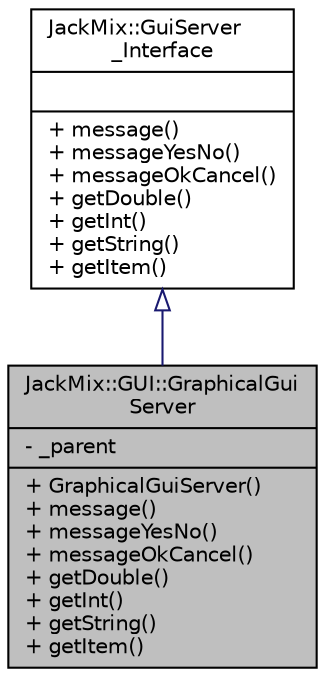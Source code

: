 digraph "JackMix::GUI::GraphicalGuiServer"
{
 // LATEX_PDF_SIZE
  edge [fontname="Helvetica",fontsize="10",labelfontname="Helvetica",labelfontsize="10"];
  node [fontname="Helvetica",fontsize="10",shape=record];
  Node1 [label="{JackMix::GUI::GraphicalGui\lServer\n|- _parent\l|+ GraphicalGuiServer()\l+ message()\l+ messageYesNo()\l+ messageOkCancel()\l+ getDouble()\l+ getInt()\l+ getString()\l+ getItem()\l}",height=0.2,width=0.4,color="black", fillcolor="grey75", style="filled", fontcolor="black",tooltip=" "];
  Node2 -> Node1 [dir="back",color="midnightblue",fontsize="10",style="solid",arrowtail="onormal",fontname="Helvetica"];
  Node2 [label="{JackMix::GuiServer\l_Interface\n||+ message()\l+ messageYesNo()\l+ messageOkCancel()\l+ getDouble()\l+ getInt()\l+ getString()\l+ getItem()\l}",height=0.2,width=0.4,color="black", fillcolor="white", style="filled",URL="$class_jack_mix_1_1_gui_server___interface.html",tooltip="Abstract interface for a GUI server."];
}
